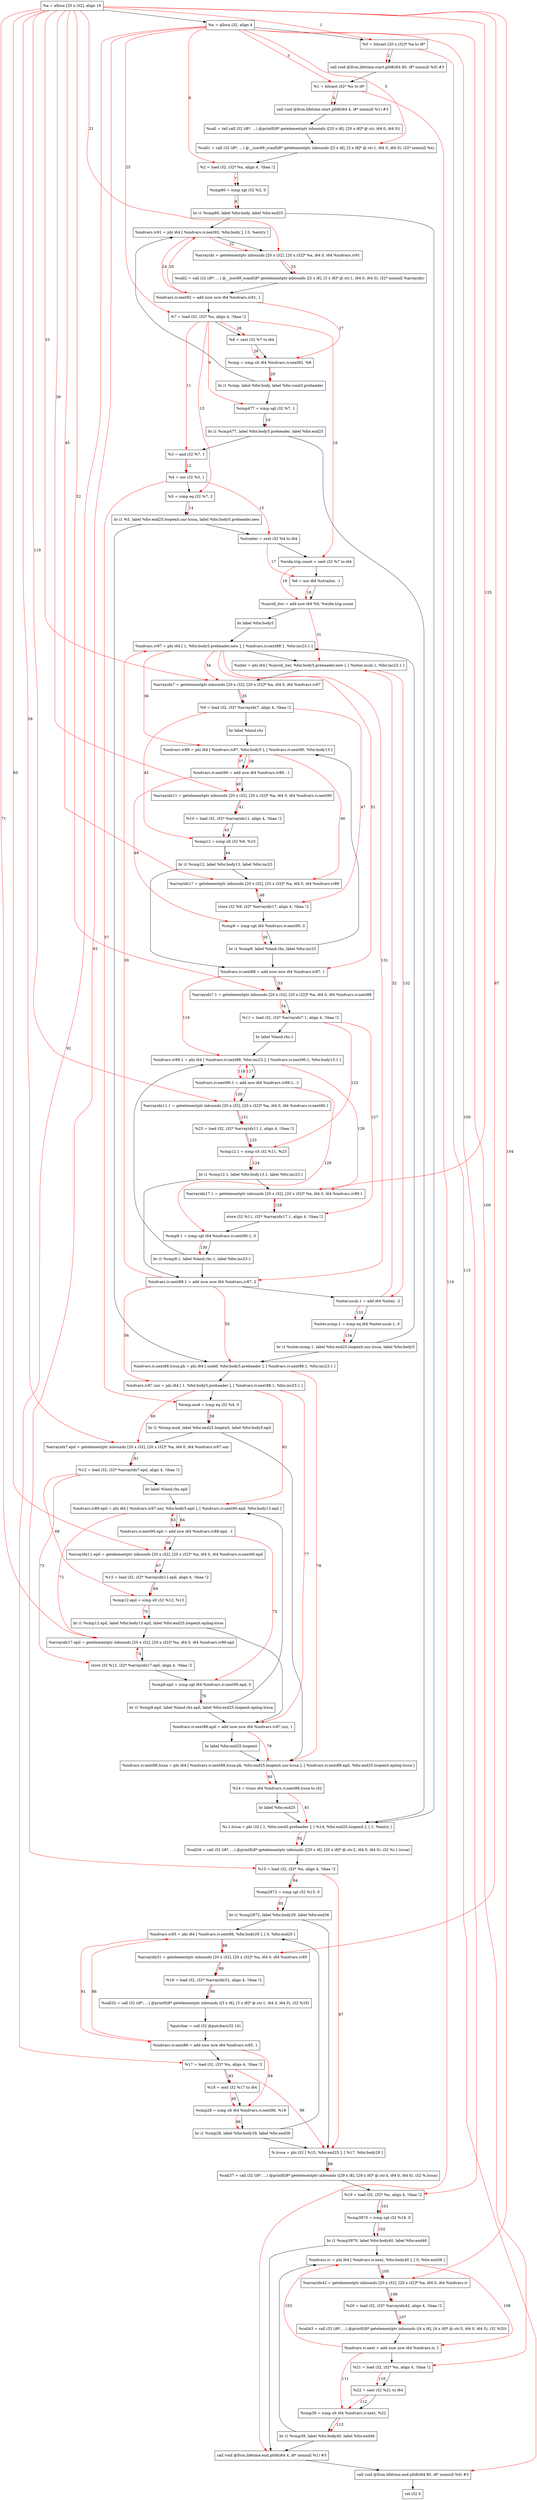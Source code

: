 digraph "CDFG for'func' function" {
	Node0x5646be2e5888[shape=record, label="  %a = alloca [20 x i32], align 16"]
	Node0x5646be2e5f48[shape=record, label="  %n = alloca i32, align 4"]
	Node0x5646be2e5fc8[shape=record, label="  %0 = bitcast [20 x i32]* %a to i8*"]
	Node0x5646be2e6428[shape=record, label="  call void @llvm.lifetime.start.p0i8(i64 80, i8* nonnull %0) #3"]
	Node0x5646be2e6508[shape=record, label="  %1 = bitcast i32* %n to i8*"]
	Node0x5646be2e6638[shape=record, label="  call void @llvm.lifetime.start.p0i8(i64 4, i8* nonnull %1) #3"]
	Node0x5646be2e6a00[shape=record, label="  %call = tail call i32 (i8*, ...) @printf(i8* getelementptr inbounds ([20 x i8], [20 x i8]* @.str, i64 0, i64 0))"]
	Node0x5646be2e6c48[shape=record, label="  %call1 = call i32 (i8*, ...) @__isoc99_scanf(i8* getelementptr inbounds ([3 x i8], [3 x i8]* @.str.1, i64 0, i64 0), i32* nonnull %n)"]
	Node0x5646be2e6d08[shape=record, label="  %2 = load i32, i32* %n, align 4, !tbaa !2"]
	Node0x5646be2e7c90[shape=record, label="  %cmp80 = icmp sgt i32 %2, 0"]
	Node0x5646be279468[shape=record, label="  br i1 %cmp80, label %for.body, label %for.end25"]
	Node0x5646be2e8060[shape=record, label="  %cmp477 = icmp sgt i32 %7, 1"]
	Node0x5646be279588[shape=record, label="  br i1 %cmp477, label %for.body5.preheader, label %for.end25"]
	Node0x5646be2e81a0[shape=record, label="  %3 = and i32 %7, 1"]
	Node0x5646be2e8210[shape=record, label="  %4 = xor i32 %3, 1"]
	Node0x5646be2e82d0[shape=record, label="  %5 = icmp eq i32 %7, 2"]
	Node0x5646be2e8698[shape=record, label="  br i1 %5, label %for.end25.loopexit.unr-lcssa, label %for.body5.preheader.new"]
	Node0x5646be2e8608[shape=record, label="  %xtraiter = zext i32 %4 to i64"]
	Node0x5646be2e86f8[shape=record, label="  %wide.trip.count = zext i32 %7 to i64"]
	Node0x5646be2e87d0[shape=record, label="  %6 = xor i64 %xtraiter, -1"]
	Node0x5646be2e8870[shape=record, label="  %unroll_iter = add nsw i64 %6, %wide.trip.count"]
	Node0x5646be2e89a8[shape=record, label="  br label %for.body5"]
	Node0x5646be2e8a58[shape=record, label="  %indvars.iv91 = phi i64 [ %indvars.iv.next92, %for.body ], [ 0, %entry ]"]
	Node0x5646be2e8b38[shape=record, label="  %arrayidx = getelementptr inbounds [20 x i32], [20 x i32]* %a, i64 0, i64 %indvars.iv91"]
	Node0x5646be2e8c28[shape=record, label="  %call2 = call i32 (i8*, ...) @__isoc99_scanf(i8* getelementptr inbounds ([3 x i8], [3 x i8]* @.str.1, i64 0, i64 0), i32* nonnull %arrayidx)"]
	Node0x5646be2e8d60[shape=record, label="  %indvars.iv.next92 = add nuw nsw i64 %indvars.iv91, 1"]
	Node0x5646be2e7d68[shape=record, label="  %7 = load i32, i32* %n, align 4, !tbaa !2"]
	Node0x5646be2e93c8[shape=record, label="  %8 = sext i32 %7 to i64"]
	Node0x5646be2e94d0[shape=record, label="  %cmp = icmp slt i64 %indvars.iv.next92, %8"]
	Node0x5646be2e9558[shape=record, label="  br i1 %cmp, label %for.body, label %for.cond3.preheader"]
	Node0x5646be2e9628[shape=record, label="  %indvars.iv87 = phi i64 [ 1, %for.body5.preheader.new ], [ %indvars.iv.next88.1, %for.inc23.1 ]"]
	Node0x5646be2e97b8[shape=record, label="  %niter = phi i64 [ %unroll_iter, %for.body5.preheader.new ], [ %niter.nsub.1, %for.inc23.1 ]"]
	Node0x5646be2e9bd8[shape=record, label="  %arrayidx7 = getelementptr inbounds [20 x i32], [20 x i32]* %a, i64 0, i64 %indvars.iv87"]
	Node0x5646be2e9c78[shape=record, label="  %9 = load i32, i32* %arrayidx7, align 4, !tbaa !2"]
	Node0x5646be2e9db8[shape=record, label="  br label %land.rhs"]
	Node0x5646be2e9f68[shape=record, label="  %indvars.iv89 = phi i64 [ %indvars.iv87, %for.body5 ], [ %indvars.iv.next90, %for.body13 ]"]
	Node0x5646be2ea090[shape=record, label="  %indvars.iv.next90 = add nsw i64 %indvars.iv89, -1"]
	Node0x5646be2ea148[shape=record, label="  %arrayidx11 = getelementptr inbounds [20 x i32], [20 x i32]* %a, i64 0, i64 %indvars.iv.next90"]
	Node0x5646be2e9d58[shape=record, label="  %10 = load i32, i32* %arrayidx11, align 4, !tbaa !2"]
	Node0x5646be2ea1d0[shape=record, label="  %cmp12 = icmp slt i32 %9, %10"]
	Node0x5646be2ea308[shape=record, label="  br i1 %cmp12, label %for.body13, label %for.inc23"]
	Node0x5646be2ea398[shape=record, label="  %arrayidx17 = getelementptr inbounds [20 x i32], [20 x i32]* %a, i64 0, i64 %indvars.iv89"]
	Node0x5646be2ea420[shape=record, label="  store i32 %9, i32* %arrayidx17, align 4, !tbaa !2"]
	Node0x5646be2ea500[shape=record, label="  %cmp9 = icmp sgt i64 %indvars.iv.next90, 0"]
	Node0x5646be2ea5a8[shape=record, label="  br i1 %cmp9, label %land.rhs, label %for.inc23"]
	Node0x5646be2ea620[shape=record, label="  %indvars.iv.next88 = add nuw nsw i64 %indvars.iv87, 1"]
	Node0x5646be2ea708[shape=record, label="  %arrayidx7.1 = getelementptr inbounds [20 x i32], [20 x i32]* %a, i64 0, i64 %indvars.iv.next88"]
	Node0x5646be2ea278[shape=record, label="  %11 = load i32, i32* %arrayidx7.1, align 4, !tbaa !2"]
	Node0x5646be2eafd8[shape=record, label="  br label %land.rhs.1"]
	Node0x5646be2eb0a8[shape=record, label="  %indvars.iv.next88.lcssa.ph = phi i64 [ undef, %for.body5.preheader ], [ %indvars.iv.next88.1, %for.inc23.1 ]"]
	Node0x5646be2eb148[shape=record, label="  %indvars.iv87.unr = phi i64 [ 1, %for.body5.preheader ], [ %indvars.iv.next88.1, %for.inc23.1 ]"]
	Node0x5646be2eb210[shape=record, label="  %lcmp.mod = icmp eq i32 %4, 0"]
	Node0x5646be2eb418[shape=record, label="  br i1 %lcmp.mod, label %for.end25.loopexit, label %for.body5.epil"]
	Node0x5646be2eb4a8[shape=record, label="  %arrayidx7.epil = getelementptr inbounds [20 x i32], [20 x i32]* %a, i64 0, i64 %indvars.iv87.unr"]
	Node0x5646be2eb388[shape=record, label="  %12 = load i32, i32* %arrayidx7.epil, align 4, !tbaa !2"]
	Node0x5646be2eb5c8[shape=record, label="  br label %land.rhs.epil"]
	Node0x5646be2eb7a8[shape=record, label="  %indvars.iv89.epil = phi i64 [ %indvars.iv87.unr, %for.body5.epil ], [ %indvars.iv.next90.epil, %for.body13.epil ]"]
	Node0x5646be2eb900[shape=record, label="  %indvars.iv.next90.epil = add nsw i64 %indvars.iv89.epil, -1"]
	Node0x5646be2eb988[shape=record, label="  %arrayidx11.epil = getelementptr inbounds [20 x i32], [20 x i32]* %a, i64 0, i64 %indvars.iv.next90.epil"]
	Node0x5646be2eb568[shape=record, label="  %13 = load i32, i32* %arrayidx11.epil, align 4, !tbaa !2"]
	Node0x5646be2ec030[shape=record, label="  %cmp12.epil = icmp slt i32 %12, %13"]
	Node0x5646be2ec1d8[shape=record, label="  br i1 %cmp12.epil, label %for.body13.epil, label %for.end25.loopexit.epilog-lcssa"]
	Node0x5646be2ec268[shape=record, label="  %arrayidx17.epil = getelementptr inbounds [20 x i32], [20 x i32]* %a, i64 0, i64 %indvars.iv89.epil"]
	Node0x5646be2ec2f0[shape=record, label="  store i32 %12, i32* %arrayidx17.epil, align 4, !tbaa !2"]
	Node0x5646be2ec3a0[shape=record, label="  %cmp9.epil = icmp sgt i64 %indvars.iv.next90.epil, 0"]
	Node0x5646be2ec458[shape=record, label="  br i1 %cmp9.epil, label %land.rhs.epil, label %for.end25.loopexit.epilog-lcssa"]
	Node0x5646be2ec500[shape=record, label="  %indvars.iv.next88.epil = add nuw nsw i64 %indvars.iv87.unr, 1"]
	Node0x5646be2ec118[shape=record, label="  br label %for.end25.loopexit"]
	Node0x5646be2ec578[shape=record, label="  %indvars.iv.next88.lcssa = phi i64 [ %indvars.iv.next88.lcssa.ph, %for.end25.loopexit.unr-lcssa ], [ %indvars.iv.next88.epil, %for.end25.loopexit.epilog-lcssa ]"]
	Node0x5646be2e7f58[shape=record, label="  %14 = trunc i64 %indvars.iv.next88.lcssa to i32"]
	Node0x5646be2eb758[shape=record, label="  br label %for.end25"]
	Node0x5646be2ec648[shape=record, label="  %i.1.lcssa = phi i32 [ 1, %for.cond3.preheader ], [ %14, %for.end25.loopexit ], [ 1, %entry ]"]
	Node0x5646be2ec7c8[shape=record, label="  %call26 = call i32 (i8*, ...) @printf(i8* getelementptr inbounds ([20 x i8], [20 x i8]* @.str.2, i64 0, i64 0), i32 %i.1.lcssa)"]
	Node0x5646be2e7e48[shape=record, label="  %15 = load i32, i32* %n, align 4, !tbaa !2"]
	Node0x5646be2ec8a0[shape=record, label="  %cmp2872 = icmp sgt i32 %15, 0"]
	Node0x5646be2eca88[shape=record, label="  br i1 %cmp2872, label %for.body29, label %for.end36"]
	Node0x5646be2ecb58[shape=record, label="  %indvars.iv85 = phi i64 [ %indvars.iv.next86, %for.body29 ], [ 0, %for.end25 ]"]
	Node0x5646be2ecc38[shape=record, label="  %arrayidx31 = getelementptr inbounds [20 x i32], [20 x i32]* %a, i64 0, i64 %indvars.iv85"]
	Node0x5646be2eccd8[shape=record, label="  %16 = load i32, i32* %arrayidx31, align 4, !tbaa !2"]
	Node0x5646be2ecd88[shape=record, label="  %call32 = call i32 (i8*, ...) @printf(i8* getelementptr inbounds ([3 x i8], [3 x i8]* @.str.1, i64 0, i64 0), i32 %16)"]
	Node0x5646be2ecf40[shape=record, label="  %putchar = call i32 @putchar(i32 10)"]
	Node0x5646be2ed060[shape=record, label="  %indvars.iv.next86 = add nuw nsw i64 %indvars.iv85, 1"]
	Node0x5646be2ec948[shape=record, label="  %17 = load i32, i32* %n, align 4, !tbaa !2"]
	Node0x5646be2ed0b8[shape=record, label="  %18 = sext i32 %17 to i64"]
	Node0x5646be2ed160[shape=record, label="  %cmp28 = icmp slt i64 %indvars.iv.next86, %18"]
	Node0x5646be2ed1e8[shape=record, label="  br i1 %cmp28, label %for.body29, label %for.end36"]
	Node0x5646be2ed238[shape=record, label="  %.lcssa = phi i32 [ %15, %for.end25 ], [ %17, %for.body29 ]"]
	Node0x5646be2ed3d8[shape=record, label="  %call37 = call i32 (i8*, ...) @printf(i8* getelementptr inbounds ([29 x i8], [29 x i8]* @.str.4, i64 0, i64 0), i32 %.lcssa)"]
	Node0x5646be2ec9f8[shape=record, label="  %19 = load i32, i32* %n, align 4, !tbaa !2"]
	Node0x5646be2ed4b0[shape=record, label="  %cmp3970 = icmp sgt i32 %19, 0"]
	Node0x5646be2ed6b8[shape=record, label="  br i1 %cmp3970, label %for.body40, label %for.end46"]
	Node0x5646be2ed738[shape=record, label="  %indvars.iv = phi i64 [ %indvars.iv.next, %for.body40 ], [ 0, %for.end36 ]"]
	Node0x5646be2ed848[shape=record, label="  %arrayidx42 = getelementptr inbounds [20 x i32], [20 x i32]* %a, i64 0, i64 %indvars.iv"]
	Node0x5646be2ed8e8[shape=record, label="  %20 = load i32, i32* %arrayidx42, align 4, !tbaa !2"]
	Node0x5646be2eda18[shape=record, label="  %call43 = call i32 (i8*, ...) @printf(i8* getelementptr inbounds ([4 x i8], [4 x i8]* @.str.5, i64 0, i64 0), i32 %20)"]
	Node0x5646be2edaf0[shape=record, label="  %indvars.iv.next = add nuw nsw i64 %indvars.iv, 1"]
	Node0x5646be2ed578[shape=record, label="  %21 = load i32, i32* %n, align 4, !tbaa !2"]
	Node0x5646be2edb48[shape=record, label="  %22 = sext i32 %21 to i64"]
	Node0x5646be2edbc0[shape=record, label="  %cmp39 = icmp slt i64 %indvars.iv.next, %22"]
	Node0x5646be2edc68[shape=record, label="  br i1 %cmp39, label %for.body40, label %for.end46"]
	Node0x5646be2ede48[shape=record, label="  call void @llvm.lifetime.end.p0i8(i64 4, i8* nonnull %1) #3"]
	Node0x5646be2edfa8[shape=record, label="  call void @llvm.lifetime.end.p0i8(i64 80, i8* nonnull %0) #3"]
	Node0x5646be2ee068[shape=record, label="  ret i32 0"]
	Node0x5646be2ee198[shape=record, label="  %indvars.iv89.1 = phi i64 [ %indvars.iv.next88, %for.inc23 ], [ %indvars.iv.next90.1, %for.body13.1 ]"]
	Node0x5646be2ee2c0[shape=record, label="  %indvars.iv.next90.1 = add nsw i64 %indvars.iv89.1, -1"]
	Node0x5646be2ee378[shape=record, label="  %arrayidx11.1 = getelementptr inbounds [20 x i32], [20 x i32]* %a, i64 0, i64 %indvars.iv.next90.1"]
	Node0x5646be2e9f18[shape=record, label="  %23 = load i32, i32* %arrayidx11.1, align 4, !tbaa !2"]
	Node0x5646be2ee400[shape=record, label="  %cmp12.1 = icmp slt i32 %11, %23"]
	Node0x5646be2ee488[shape=record, label="  br i1 %cmp12.1, label %for.body13.1, label %for.inc23.1"]
	Node0x5646be2ee518[shape=record, label="  %arrayidx17.1 = getelementptr inbounds [20 x i32], [20 x i32]* %a, i64 0, i64 %indvars.iv89.1"]
	Node0x5646be2ee5a0[shape=record, label="  store i32 %11, i32* %arrayidx17.1, align 4, !tbaa !2"]
	Node0x5646be2ee650[shape=record, label="  %cmp9.1 = icmp sgt i64 %indvars.iv.next90.1, 0"]
	Node0x5646be2ea7a8[shape=record, label="  br i1 %cmp9.1, label %land.rhs.1, label %for.inc23.1"]
	Node0x5646be2ea820[shape=record, label="  %indvars.iv.next88.1 = add nuw nsw i64 %indvars.iv87, 2"]
	Node0x5646be2ea890[shape=record, label="  %niter.nsub.1 = add i64 %niter, -2"]
	Node0x5646be2ea900[shape=record, label="  %niter.ncmp.1 = icmp eq i64 %niter.nsub.1, 0"]
	Node0x5646be2ea9e8[shape=record, label="  br i1 %niter.ncmp.1, label %for.end25.loopexit.unr-lcssa, label %for.body5"]
	Node0x5646be2e5888 -> Node0x5646be2e5f48
	Node0x5646be2e5f48 -> Node0x5646be2e5fc8
	Node0x5646be2e5fc8 -> Node0x5646be2e6428
	Node0x5646be2e6428 -> Node0x5646be2e6508
	Node0x5646be2e6508 -> Node0x5646be2e6638
	Node0x5646be2e6638 -> Node0x5646be2e6a00
	Node0x5646be2e6a00 -> Node0x5646be2e6c48
	Node0x5646be2e6c48 -> Node0x5646be2e6d08
	Node0x5646be2e6d08 -> Node0x5646be2e7c90
	Node0x5646be2e7c90 -> Node0x5646be279468
	Node0x5646be279468 -> Node0x5646be2e8a58
	Node0x5646be279468 -> Node0x5646be2ec648
	Node0x5646be2e8060 -> Node0x5646be279588
	Node0x5646be279588 -> Node0x5646be2e81a0
	Node0x5646be279588 -> Node0x5646be2ec648
	Node0x5646be2e81a0 -> Node0x5646be2e8210
	Node0x5646be2e8210 -> Node0x5646be2e82d0
	Node0x5646be2e82d0 -> Node0x5646be2e8698
	Node0x5646be2e8698 -> Node0x5646be2eb0a8
	Node0x5646be2e8698 -> Node0x5646be2e8608
	Node0x5646be2e8608 -> Node0x5646be2e86f8
	Node0x5646be2e86f8 -> Node0x5646be2e87d0
	Node0x5646be2e87d0 -> Node0x5646be2e8870
	Node0x5646be2e8870 -> Node0x5646be2e89a8
	Node0x5646be2e89a8 -> Node0x5646be2e9628
	Node0x5646be2e8a58 -> Node0x5646be2e8b38
	Node0x5646be2e8b38 -> Node0x5646be2e8c28
	Node0x5646be2e8c28 -> Node0x5646be2e8d60
	Node0x5646be2e8d60 -> Node0x5646be2e7d68
	Node0x5646be2e7d68 -> Node0x5646be2e93c8
	Node0x5646be2e93c8 -> Node0x5646be2e94d0
	Node0x5646be2e94d0 -> Node0x5646be2e9558
	Node0x5646be2e9558 -> Node0x5646be2e8a58
	Node0x5646be2e9558 -> Node0x5646be2e8060
	Node0x5646be2e9628 -> Node0x5646be2e97b8
	Node0x5646be2e97b8 -> Node0x5646be2e9bd8
	Node0x5646be2e9bd8 -> Node0x5646be2e9c78
	Node0x5646be2e9c78 -> Node0x5646be2e9db8
	Node0x5646be2e9db8 -> Node0x5646be2e9f68
	Node0x5646be2e9f68 -> Node0x5646be2ea090
	Node0x5646be2ea090 -> Node0x5646be2ea148
	Node0x5646be2ea148 -> Node0x5646be2e9d58
	Node0x5646be2e9d58 -> Node0x5646be2ea1d0
	Node0x5646be2ea1d0 -> Node0x5646be2ea308
	Node0x5646be2ea308 -> Node0x5646be2ea398
	Node0x5646be2ea308 -> Node0x5646be2ea620
	Node0x5646be2ea398 -> Node0x5646be2ea420
	Node0x5646be2ea420 -> Node0x5646be2ea500
	Node0x5646be2ea500 -> Node0x5646be2ea5a8
	Node0x5646be2ea5a8 -> Node0x5646be2e9f68
	Node0x5646be2ea5a8 -> Node0x5646be2ea620
	Node0x5646be2ea620 -> Node0x5646be2ea708
	Node0x5646be2ea708 -> Node0x5646be2ea278
	Node0x5646be2ea278 -> Node0x5646be2eafd8
	Node0x5646be2eafd8 -> Node0x5646be2ee198
	Node0x5646be2eb0a8 -> Node0x5646be2eb148
	Node0x5646be2eb148 -> Node0x5646be2eb210
	Node0x5646be2eb210 -> Node0x5646be2eb418
	Node0x5646be2eb418 -> Node0x5646be2ec578
	Node0x5646be2eb418 -> Node0x5646be2eb4a8
	Node0x5646be2eb4a8 -> Node0x5646be2eb388
	Node0x5646be2eb388 -> Node0x5646be2eb5c8
	Node0x5646be2eb5c8 -> Node0x5646be2eb7a8
	Node0x5646be2eb7a8 -> Node0x5646be2eb900
	Node0x5646be2eb900 -> Node0x5646be2eb988
	Node0x5646be2eb988 -> Node0x5646be2eb568
	Node0x5646be2eb568 -> Node0x5646be2ec030
	Node0x5646be2ec030 -> Node0x5646be2ec1d8
	Node0x5646be2ec1d8 -> Node0x5646be2ec268
	Node0x5646be2ec1d8 -> Node0x5646be2ec500
	Node0x5646be2ec268 -> Node0x5646be2ec2f0
	Node0x5646be2ec2f0 -> Node0x5646be2ec3a0
	Node0x5646be2ec3a0 -> Node0x5646be2ec458
	Node0x5646be2ec458 -> Node0x5646be2eb7a8
	Node0x5646be2ec458 -> Node0x5646be2ec500
	Node0x5646be2ec500 -> Node0x5646be2ec118
	Node0x5646be2ec118 -> Node0x5646be2ec578
	Node0x5646be2ec578 -> Node0x5646be2e7f58
	Node0x5646be2e7f58 -> Node0x5646be2eb758
	Node0x5646be2eb758 -> Node0x5646be2ec648
	Node0x5646be2ec648 -> Node0x5646be2ec7c8
	Node0x5646be2ec7c8 -> Node0x5646be2e7e48
	Node0x5646be2e7e48 -> Node0x5646be2ec8a0
	Node0x5646be2ec8a0 -> Node0x5646be2eca88
	Node0x5646be2eca88 -> Node0x5646be2ecb58
	Node0x5646be2eca88 -> Node0x5646be2ed238
	Node0x5646be2ecb58 -> Node0x5646be2ecc38
	Node0x5646be2ecc38 -> Node0x5646be2eccd8
	Node0x5646be2eccd8 -> Node0x5646be2ecd88
	Node0x5646be2ecd88 -> Node0x5646be2ecf40
	Node0x5646be2ecf40 -> Node0x5646be2ed060
	Node0x5646be2ed060 -> Node0x5646be2ec948
	Node0x5646be2ec948 -> Node0x5646be2ed0b8
	Node0x5646be2ed0b8 -> Node0x5646be2ed160
	Node0x5646be2ed160 -> Node0x5646be2ed1e8
	Node0x5646be2ed1e8 -> Node0x5646be2ecb58
	Node0x5646be2ed1e8 -> Node0x5646be2ed238
	Node0x5646be2ed238 -> Node0x5646be2ed3d8
	Node0x5646be2ed3d8 -> Node0x5646be2ec9f8
	Node0x5646be2ec9f8 -> Node0x5646be2ed4b0
	Node0x5646be2ed4b0 -> Node0x5646be2ed6b8
	Node0x5646be2ed6b8 -> Node0x5646be2ed738
	Node0x5646be2ed6b8 -> Node0x5646be2ede48
	Node0x5646be2ed738 -> Node0x5646be2ed848
	Node0x5646be2ed848 -> Node0x5646be2ed8e8
	Node0x5646be2ed8e8 -> Node0x5646be2eda18
	Node0x5646be2eda18 -> Node0x5646be2edaf0
	Node0x5646be2edaf0 -> Node0x5646be2ed578
	Node0x5646be2ed578 -> Node0x5646be2edb48
	Node0x5646be2edb48 -> Node0x5646be2edbc0
	Node0x5646be2edbc0 -> Node0x5646be2edc68
	Node0x5646be2edc68 -> Node0x5646be2ed738
	Node0x5646be2edc68 -> Node0x5646be2ede48
	Node0x5646be2ede48 -> Node0x5646be2edfa8
	Node0x5646be2edfa8 -> Node0x5646be2ee068
	Node0x5646be2ee198 -> Node0x5646be2ee2c0
	Node0x5646be2ee2c0 -> Node0x5646be2ee378
	Node0x5646be2ee378 -> Node0x5646be2e9f18
	Node0x5646be2e9f18 -> Node0x5646be2ee400
	Node0x5646be2ee400 -> Node0x5646be2ee488
	Node0x5646be2ee488 -> Node0x5646be2ee518
	Node0x5646be2ee488 -> Node0x5646be2ea820
	Node0x5646be2ee518 -> Node0x5646be2ee5a0
	Node0x5646be2ee5a0 -> Node0x5646be2ee650
	Node0x5646be2ee650 -> Node0x5646be2ea7a8
	Node0x5646be2ea7a8 -> Node0x5646be2ee198
	Node0x5646be2ea7a8 -> Node0x5646be2ea820
	Node0x5646be2ea820 -> Node0x5646be2ea890
	Node0x5646be2ea890 -> Node0x5646be2ea900
	Node0x5646be2ea900 -> Node0x5646be2ea9e8
	Node0x5646be2ea9e8 -> Node0x5646be2eb0a8
	Node0x5646be2ea9e8 -> Node0x5646be2e9628
edge [color=red]
	Node0x5646be2e5888 -> Node0x5646be2e5fc8[label="1"]
	Node0x5646be2e5fc8 -> Node0x5646be2e6428[label="2"]
	Node0x5646be2e5f48 -> Node0x5646be2e6508[label="3"]
	Node0x5646be2e6508 -> Node0x5646be2e6638[label="4"]
	Node0x5646be2e5f48 -> Node0x5646be2e6c48[label="5"]
	Node0x5646be2e5f48 -> Node0x5646be2e6d08[label="6"]
	Node0x5646be2e6d08 -> Node0x5646be2e7c90[label="7"]
	Node0x5646be2e7c90 -> Node0x5646be279468[label="8"]
	Node0x5646be2e7d68 -> Node0x5646be2e8060[label="9"]
	Node0x5646be2e8060 -> Node0x5646be279588[label="10"]
	Node0x5646be2e7d68 -> Node0x5646be2e81a0[label="11"]
	Node0x5646be2e81a0 -> Node0x5646be2e8210[label="12"]
	Node0x5646be2e7d68 -> Node0x5646be2e82d0[label="13"]
	Node0x5646be2e82d0 -> Node0x5646be2e8698[label="14"]
	Node0x5646be2e8210 -> Node0x5646be2e8608[label="15"]
	Node0x5646be2e7d68 -> Node0x5646be2e86f8[label="16"]
	Node0x5646be2e8608 -> Node0x5646be2e87d0[label="17"]
	Node0x5646be2e87d0 -> Node0x5646be2e8870[label="18"]
	Node0x5646be2e86f8 -> Node0x5646be2e8870[label="19"]
	Node0x5646be2e8d60 -> Node0x5646be2e8a58[label="20"]
	Node0x5646be2e5888 -> Node0x5646be2e8b38[label="21"]
	Node0x5646be2e8a58 -> Node0x5646be2e8b38[label="22"]
	Node0x5646be2e8b38 -> Node0x5646be2e8c28[label="23"]
	Node0x5646be2e8a58 -> Node0x5646be2e8d60[label="24"]
	Node0x5646be2e5f48 -> Node0x5646be2e7d68[label="25"]
	Node0x5646be2e7d68 -> Node0x5646be2e93c8[label="26"]
	Node0x5646be2e8d60 -> Node0x5646be2e94d0[label="27"]
	Node0x5646be2e93c8 -> Node0x5646be2e94d0[label="28"]
	Node0x5646be2e94d0 -> Node0x5646be2e9558[label="29"]
	Node0x5646be2ea820 -> Node0x5646be2e9628[label="30"]
	Node0x5646be2e8870 -> Node0x5646be2e97b8[label="31"]
	Node0x5646be2ea890 -> Node0x5646be2e97b8[label="32"]
	Node0x5646be2e5888 -> Node0x5646be2e9bd8[label="33"]
	Node0x5646be2e9628 -> Node0x5646be2e9bd8[label="34"]
	Node0x5646be2e9bd8 -> Node0x5646be2e9c78[label="35"]
	Node0x5646be2e9628 -> Node0x5646be2e9f68[label="36"]
	Node0x5646be2ea090 -> Node0x5646be2e9f68[label="37"]
	Node0x5646be2e9f68 -> Node0x5646be2ea090[label="38"]
	Node0x5646be2e5888 -> Node0x5646be2ea148[label="39"]
	Node0x5646be2ea090 -> Node0x5646be2ea148[label="40"]
	Node0x5646be2ea148 -> Node0x5646be2e9d58[label="41"]
	Node0x5646be2e9c78 -> Node0x5646be2ea1d0[label="42"]
	Node0x5646be2e9d58 -> Node0x5646be2ea1d0[label="43"]
	Node0x5646be2ea1d0 -> Node0x5646be2ea308[label="44"]
	Node0x5646be2e5888 -> Node0x5646be2ea398[label="45"]
	Node0x5646be2e9f68 -> Node0x5646be2ea398[label="46"]
	Node0x5646be2e9c78 -> Node0x5646be2ea420[label="47"]
	Node0x5646be2ea420 -> Node0x5646be2ea398[label="48"]
	Node0x5646be2ea090 -> Node0x5646be2ea500[label="49"]
	Node0x5646be2ea500 -> Node0x5646be2ea5a8[label="50"]
	Node0x5646be2e9628 -> Node0x5646be2ea620[label="51"]
	Node0x5646be2e5888 -> Node0x5646be2ea708[label="52"]
	Node0x5646be2ea620 -> Node0x5646be2ea708[label="53"]
	Node0x5646be2ea708 -> Node0x5646be2ea278[label="54"]
	Node0x5646be2ea820 -> Node0x5646be2eb0a8[label="55"]
	Node0x5646be2ea820 -> Node0x5646be2eb148[label="56"]
	Node0x5646be2e8210 -> Node0x5646be2eb210[label="57"]
	Node0x5646be2eb210 -> Node0x5646be2eb418[label="58"]
	Node0x5646be2e5888 -> Node0x5646be2eb4a8[label="59"]
	Node0x5646be2eb148 -> Node0x5646be2eb4a8[label="60"]
	Node0x5646be2eb4a8 -> Node0x5646be2eb388[label="61"]
	Node0x5646be2eb148 -> Node0x5646be2eb7a8[label="62"]
	Node0x5646be2eb900 -> Node0x5646be2eb7a8[label="63"]
	Node0x5646be2eb7a8 -> Node0x5646be2eb900[label="64"]
	Node0x5646be2e5888 -> Node0x5646be2eb988[label="65"]
	Node0x5646be2eb900 -> Node0x5646be2eb988[label="66"]
	Node0x5646be2eb988 -> Node0x5646be2eb568[label="67"]
	Node0x5646be2eb388 -> Node0x5646be2ec030[label="68"]
	Node0x5646be2eb568 -> Node0x5646be2ec030[label="69"]
	Node0x5646be2ec030 -> Node0x5646be2ec1d8[label="70"]
	Node0x5646be2e5888 -> Node0x5646be2ec268[label="71"]
	Node0x5646be2eb7a8 -> Node0x5646be2ec268[label="72"]
	Node0x5646be2eb388 -> Node0x5646be2ec2f0[label="73"]
	Node0x5646be2ec2f0 -> Node0x5646be2ec268[label="74"]
	Node0x5646be2eb900 -> Node0x5646be2ec3a0[label="75"]
	Node0x5646be2ec3a0 -> Node0x5646be2ec458[label="76"]
	Node0x5646be2eb148 -> Node0x5646be2ec500[label="77"]
	Node0x5646be2eb0a8 -> Node0x5646be2ec578[label="78"]
	Node0x5646be2ec500 -> Node0x5646be2ec578[label="79"]
	Node0x5646be2ec578 -> Node0x5646be2e7f58[label="80"]
	Node0x5646be2e7f58 -> Node0x5646be2ec648[label="81"]
	Node0x5646be2ec648 -> Node0x5646be2ec7c8[label="82"]
	Node0x5646be2e5f48 -> Node0x5646be2e7e48[label="83"]
	Node0x5646be2e7e48 -> Node0x5646be2ec8a0[label="84"]
	Node0x5646be2ec8a0 -> Node0x5646be2eca88[label="85"]
	Node0x5646be2ed060 -> Node0x5646be2ecb58[label="86"]
	Node0x5646be2e5888 -> Node0x5646be2ecc38[label="87"]
	Node0x5646be2ecb58 -> Node0x5646be2ecc38[label="88"]
	Node0x5646be2ecc38 -> Node0x5646be2eccd8[label="89"]
	Node0x5646be2eccd8 -> Node0x5646be2ecd88[label="90"]
	Node0x5646be2ecb58 -> Node0x5646be2ed060[label="91"]
	Node0x5646be2e5f48 -> Node0x5646be2ec948[label="92"]
	Node0x5646be2ec948 -> Node0x5646be2ed0b8[label="93"]
	Node0x5646be2ed060 -> Node0x5646be2ed160[label="94"]
	Node0x5646be2ed0b8 -> Node0x5646be2ed160[label="95"]
	Node0x5646be2ed160 -> Node0x5646be2ed1e8[label="96"]
	Node0x5646be2e7e48 -> Node0x5646be2ed238[label="97"]
	Node0x5646be2ec948 -> Node0x5646be2ed238[label="98"]
	Node0x5646be2ed238 -> Node0x5646be2ed3d8[label="99"]
	Node0x5646be2e5f48 -> Node0x5646be2ec9f8[label="100"]
	Node0x5646be2ec9f8 -> Node0x5646be2ed4b0[label="101"]
	Node0x5646be2ed4b0 -> Node0x5646be2ed6b8[label="102"]
	Node0x5646be2edaf0 -> Node0x5646be2ed738[label="103"]
	Node0x5646be2e5888 -> Node0x5646be2ed848[label="104"]
	Node0x5646be2ed738 -> Node0x5646be2ed848[label="105"]
	Node0x5646be2ed848 -> Node0x5646be2ed8e8[label="106"]
	Node0x5646be2ed8e8 -> Node0x5646be2eda18[label="107"]
	Node0x5646be2ed738 -> Node0x5646be2edaf0[label="108"]
	Node0x5646be2e5f48 -> Node0x5646be2ed578[label="109"]
	Node0x5646be2ed578 -> Node0x5646be2edb48[label="110"]
	Node0x5646be2edaf0 -> Node0x5646be2edbc0[label="111"]
	Node0x5646be2edb48 -> Node0x5646be2edbc0[label="112"]
	Node0x5646be2edbc0 -> Node0x5646be2edc68[label="113"]
	Node0x5646be2e6508 -> Node0x5646be2ede48[label="114"]
	Node0x5646be2e5fc8 -> Node0x5646be2edfa8[label="115"]
	Node0x5646be2ea620 -> Node0x5646be2ee198[label="116"]
	Node0x5646be2ee2c0 -> Node0x5646be2ee198[label="117"]
	Node0x5646be2ee198 -> Node0x5646be2ee2c0[label="118"]
	Node0x5646be2e5888 -> Node0x5646be2ee378[label="119"]
	Node0x5646be2ee2c0 -> Node0x5646be2ee378[label="120"]
	Node0x5646be2ee378 -> Node0x5646be2e9f18[label="121"]
	Node0x5646be2ea278 -> Node0x5646be2ee400[label="122"]
	Node0x5646be2e9f18 -> Node0x5646be2ee400[label="123"]
	Node0x5646be2ee400 -> Node0x5646be2ee488[label="124"]
	Node0x5646be2e5888 -> Node0x5646be2ee518[label="125"]
	Node0x5646be2ee198 -> Node0x5646be2ee518[label="126"]
	Node0x5646be2ea278 -> Node0x5646be2ee5a0[label="127"]
	Node0x5646be2ee5a0 -> Node0x5646be2ee518[label="128"]
	Node0x5646be2ee2c0 -> Node0x5646be2ee650[label="129"]
	Node0x5646be2ee650 -> Node0x5646be2ea7a8[label="130"]
	Node0x5646be2e9628 -> Node0x5646be2ea820[label="131"]
	Node0x5646be2e97b8 -> Node0x5646be2ea890[label="132"]
	Node0x5646be2ea890 -> Node0x5646be2ea900[label="133"]
	Node0x5646be2ea900 -> Node0x5646be2ea9e8[label="134"]
}
